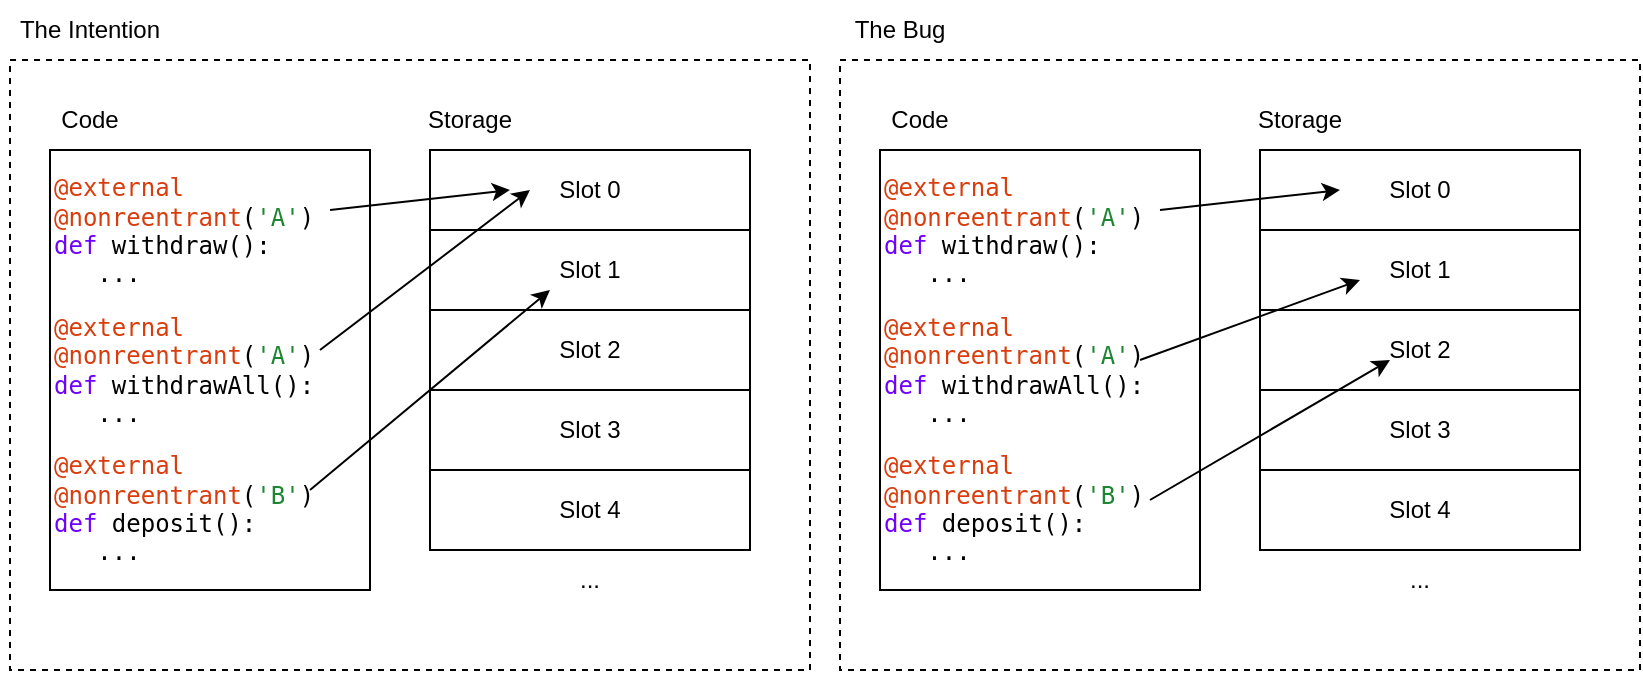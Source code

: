 <mxfile version="22.1.21" type="device">
  <diagram name="Page-1" id="G36I1ciaqv593En-_ECq">
    <mxGraphModel dx="1675" dy="998" grid="1" gridSize="10" guides="1" tooltips="1" connect="1" arrows="1" fold="1" page="1" pageScale="1" pageWidth="850" pageHeight="1100" math="0" shadow="0">
      <root>
        <mxCell id="0" />
        <mxCell id="1" parent="0" />
        <mxCell id="yfl_Qjb9PqZjb0idvXw_-15" value="" style="rounded=0;whiteSpace=wrap;html=1;fillColor=none;strokeColor=default;dashed=1;" vertex="1" parent="1">
          <mxGeometry x="10" y="50" width="400" height="305" as="geometry" />
        </mxCell>
        <mxCell id="yfl_Qjb9PqZjb0idvXw_-1" value="&lt;pre&gt;&lt;font color=&quot;#d93d0d&quot;&gt;@external&lt;br&gt;@nonreentrant&lt;/font&gt;(&lt;font color=&quot;#1e8533&quot;&gt;&#39;A&#39;&lt;/font&gt;)&lt;br&gt;&lt;font color=&quot;#6f00ff&quot;&gt;def&lt;/font&gt; withdraw():&lt;br&gt;   ...&lt;/pre&gt;&lt;pre&gt;&lt;pre style=&quot;border-color: var(--border-color);&quot;&gt;&lt;font style=&quot;border-color: var(--border-color);&quot; color=&quot;#d93d0d&quot;&gt;@external&lt;br style=&quot;border-color: var(--border-color);&quot;&gt;@nonreentrant&lt;/font&gt;(&lt;font style=&quot;border-color: var(--border-color);&quot; color=&quot;#1e8533&quot;&gt;&#39;A&#39;&lt;/font&gt;)&lt;br/&gt;&lt;font color=&quot;#6f00ff&quot;&gt;def&lt;/font&gt; withdrawAll():&lt;br/&gt;   ...&lt;/pre&gt;&lt;/pre&gt;&lt;pre&gt;&lt;pre style=&quot;border-color: var(--border-color);&quot;&gt;&lt;font style=&quot;border-color: var(--border-color);&quot; color=&quot;#d93d0d&quot;&gt;@external&lt;br style=&quot;border-color: var(--border-color);&quot;&gt;@nonreentrant&lt;/font&gt;(&lt;font style=&quot;border-color: var(--border-color);&quot; color=&quot;#1e8533&quot;&gt;&#39;B&#39;&lt;/font&gt;)&lt;br/&gt;&lt;font color=&quot;#6f00ff&quot;&gt;def&lt;/font&gt; deposit():&lt;br/&gt;   ...&lt;/pre&gt;&lt;/pre&gt;" style="rounded=0;whiteSpace=wrap;html=1;align=left;perimeterSpacing=0;" vertex="1" parent="1">
          <mxGeometry x="30" y="95" width="160" height="220" as="geometry" />
        </mxCell>
        <mxCell id="yfl_Qjb9PqZjb0idvXw_-2" value="Slot 0" style="rounded=0;whiteSpace=wrap;html=1;" vertex="1" parent="1">
          <mxGeometry x="220" y="95" width="160" height="40" as="geometry" />
        </mxCell>
        <mxCell id="yfl_Qjb9PqZjb0idvXw_-3" value="Code" style="text;html=1;strokeColor=none;fillColor=none;align=center;verticalAlign=middle;whiteSpace=wrap;rounded=0;" vertex="1" parent="1">
          <mxGeometry x="20" y="65" width="60" height="30" as="geometry" />
        </mxCell>
        <mxCell id="yfl_Qjb9PqZjb0idvXw_-5" value="Storage" style="text;html=1;strokeColor=none;fillColor=none;align=center;verticalAlign=middle;whiteSpace=wrap;rounded=0;" vertex="1" parent="1">
          <mxGeometry x="210" y="65" width="60" height="30" as="geometry" />
        </mxCell>
        <mxCell id="yfl_Qjb9PqZjb0idvXw_-6" value="Slot 1" style="rounded=0;whiteSpace=wrap;html=1;" vertex="1" parent="1">
          <mxGeometry x="220" y="135" width="160" height="40" as="geometry" />
        </mxCell>
        <mxCell id="yfl_Qjb9PqZjb0idvXw_-7" value="Slot 2" style="rounded=0;whiteSpace=wrap;html=1;" vertex="1" parent="1">
          <mxGeometry x="220" y="175" width="160" height="40" as="geometry" />
        </mxCell>
        <mxCell id="yfl_Qjb9PqZjb0idvXw_-8" value="Slot 3" style="rounded=0;whiteSpace=wrap;html=1;" vertex="1" parent="1">
          <mxGeometry x="220" y="215" width="160" height="40" as="geometry" />
        </mxCell>
        <mxCell id="yfl_Qjb9PqZjb0idvXw_-9" value="Slot 4" style="rounded=0;whiteSpace=wrap;html=1;" vertex="1" parent="1">
          <mxGeometry x="220" y="255" width="160" height="40" as="geometry" />
        </mxCell>
        <mxCell id="yfl_Qjb9PqZjb0idvXw_-10" value="..." style="text;html=1;strokeColor=none;fillColor=none;align=center;verticalAlign=middle;whiteSpace=wrap;rounded=0;" vertex="1" parent="1">
          <mxGeometry x="270" y="295" width="60" height="30" as="geometry" />
        </mxCell>
        <mxCell id="yfl_Qjb9PqZjb0idvXw_-12" value="" style="endArrow=classic;html=1;rounded=0;" edge="1" parent="1">
          <mxGeometry width="50" height="50" relative="1" as="geometry">
            <mxPoint x="170" y="125" as="sourcePoint" />
            <mxPoint x="260" y="115" as="targetPoint" />
          </mxGeometry>
        </mxCell>
        <mxCell id="yfl_Qjb9PqZjb0idvXw_-13" value="" style="endArrow=classic;html=1;rounded=0;" edge="1" parent="1">
          <mxGeometry width="50" height="50" relative="1" as="geometry">
            <mxPoint x="165" y="195" as="sourcePoint" />
            <mxPoint x="270" y="115" as="targetPoint" />
          </mxGeometry>
        </mxCell>
        <mxCell id="yfl_Qjb9PqZjb0idvXw_-14" value="" style="endArrow=classic;html=1;rounded=0;" edge="1" parent="1">
          <mxGeometry width="50" height="50" relative="1" as="geometry">
            <mxPoint x="160" y="265" as="sourcePoint" />
            <mxPoint x="280" y="165" as="targetPoint" />
          </mxGeometry>
        </mxCell>
        <mxCell id="yfl_Qjb9PqZjb0idvXw_-16" value="The Intention" style="text;html=1;strokeColor=none;fillColor=none;align=center;verticalAlign=middle;whiteSpace=wrap;rounded=0;" vertex="1" parent="1">
          <mxGeometry x="5" y="20" width="90" height="30" as="geometry" />
        </mxCell>
        <mxCell id="yfl_Qjb9PqZjb0idvXw_-18" value="" style="rounded=0;whiteSpace=wrap;html=1;fillColor=none;strokeColor=default;dashed=1;" vertex="1" parent="1">
          <mxGeometry x="425" y="50" width="400" height="305" as="geometry" />
        </mxCell>
        <mxCell id="yfl_Qjb9PqZjb0idvXw_-19" value="&lt;pre&gt;&lt;font color=&quot;#d93d0d&quot;&gt;@external&lt;br&gt;@nonreentrant&lt;/font&gt;(&lt;font color=&quot;#1e8533&quot;&gt;&#39;A&#39;&lt;/font&gt;)&lt;br&gt;&lt;font color=&quot;#6f00ff&quot;&gt;def&lt;/font&gt; withdraw():&lt;br&gt;   ...&lt;/pre&gt;&lt;pre&gt;&lt;pre style=&quot;border-color: var(--border-color);&quot;&gt;&lt;font style=&quot;border-color: var(--border-color);&quot; color=&quot;#d93d0d&quot;&gt;@external&lt;br style=&quot;border-color: var(--border-color);&quot;&gt;@nonreentrant&lt;/font&gt;(&lt;font style=&quot;border-color: var(--border-color);&quot; color=&quot;#1e8533&quot;&gt;&#39;A&#39;&lt;/font&gt;)&lt;br/&gt;&lt;font color=&quot;#6f00ff&quot;&gt;def&lt;/font&gt; withdrawAll():&lt;br/&gt;   ...&lt;/pre&gt;&lt;/pre&gt;&lt;pre&gt;&lt;pre style=&quot;border-color: var(--border-color);&quot;&gt;&lt;font style=&quot;border-color: var(--border-color);&quot; color=&quot;#d93d0d&quot;&gt;@external&lt;br style=&quot;border-color: var(--border-color);&quot;&gt;@nonreentrant&lt;/font&gt;(&lt;font style=&quot;border-color: var(--border-color);&quot; color=&quot;#1e8533&quot;&gt;&#39;B&#39;&lt;/font&gt;)&lt;br/&gt;&lt;font color=&quot;#6f00ff&quot;&gt;def&lt;/font&gt; deposit():&lt;br/&gt;   ...&lt;/pre&gt;&lt;/pre&gt;" style="rounded=0;whiteSpace=wrap;html=1;align=left;perimeterSpacing=0;" vertex="1" parent="1">
          <mxGeometry x="445" y="95" width="160" height="220" as="geometry" />
        </mxCell>
        <mxCell id="yfl_Qjb9PqZjb0idvXw_-20" value="Slot 0" style="rounded=0;whiteSpace=wrap;html=1;" vertex="1" parent="1">
          <mxGeometry x="635" y="95" width="160" height="40" as="geometry" />
        </mxCell>
        <mxCell id="yfl_Qjb9PqZjb0idvXw_-21" value="Code" style="text;html=1;strokeColor=none;fillColor=none;align=center;verticalAlign=middle;whiteSpace=wrap;rounded=0;" vertex="1" parent="1">
          <mxGeometry x="435" y="65" width="60" height="30" as="geometry" />
        </mxCell>
        <mxCell id="yfl_Qjb9PqZjb0idvXw_-22" value="Storage" style="text;html=1;strokeColor=none;fillColor=none;align=center;verticalAlign=middle;whiteSpace=wrap;rounded=0;" vertex="1" parent="1">
          <mxGeometry x="625" y="65" width="60" height="30" as="geometry" />
        </mxCell>
        <mxCell id="yfl_Qjb9PqZjb0idvXw_-23" value="Slot 1" style="rounded=0;whiteSpace=wrap;html=1;" vertex="1" parent="1">
          <mxGeometry x="635" y="135" width="160" height="40" as="geometry" />
        </mxCell>
        <mxCell id="yfl_Qjb9PqZjb0idvXw_-24" value="Slot 2" style="rounded=0;whiteSpace=wrap;html=1;" vertex="1" parent="1">
          <mxGeometry x="635" y="175" width="160" height="40" as="geometry" />
        </mxCell>
        <mxCell id="yfl_Qjb9PqZjb0idvXw_-25" value="Slot 3" style="rounded=0;whiteSpace=wrap;html=1;" vertex="1" parent="1">
          <mxGeometry x="635" y="215" width="160" height="40" as="geometry" />
        </mxCell>
        <mxCell id="yfl_Qjb9PqZjb0idvXw_-26" value="Slot 4" style="rounded=0;whiteSpace=wrap;html=1;" vertex="1" parent="1">
          <mxGeometry x="635" y="255" width="160" height="40" as="geometry" />
        </mxCell>
        <mxCell id="yfl_Qjb9PqZjb0idvXw_-27" value="..." style="text;html=1;strokeColor=none;fillColor=none;align=center;verticalAlign=middle;whiteSpace=wrap;rounded=0;" vertex="1" parent="1">
          <mxGeometry x="685" y="295" width="60" height="30" as="geometry" />
        </mxCell>
        <mxCell id="yfl_Qjb9PqZjb0idvXw_-28" value="" style="endArrow=classic;html=1;rounded=0;" edge="1" parent="1">
          <mxGeometry width="50" height="50" relative="1" as="geometry">
            <mxPoint x="585" y="125" as="sourcePoint" />
            <mxPoint x="675" y="115" as="targetPoint" />
          </mxGeometry>
        </mxCell>
        <mxCell id="yfl_Qjb9PqZjb0idvXw_-29" value="" style="endArrow=classic;html=1;rounded=0;" edge="1" parent="1">
          <mxGeometry width="50" height="50" relative="1" as="geometry">
            <mxPoint x="575" y="200" as="sourcePoint" />
            <mxPoint x="685" y="160" as="targetPoint" />
          </mxGeometry>
        </mxCell>
        <mxCell id="yfl_Qjb9PqZjb0idvXw_-30" value="" style="endArrow=classic;html=1;rounded=0;" edge="1" parent="1">
          <mxGeometry width="50" height="50" relative="1" as="geometry">
            <mxPoint x="580" y="270" as="sourcePoint" />
            <mxPoint x="700" y="200" as="targetPoint" />
          </mxGeometry>
        </mxCell>
        <mxCell id="yfl_Qjb9PqZjb0idvXw_-31" value="The Bug" style="text;html=1;strokeColor=none;fillColor=none;align=center;verticalAlign=middle;whiteSpace=wrap;rounded=0;" vertex="1" parent="1">
          <mxGeometry x="410" y="20" width="90" height="30" as="geometry" />
        </mxCell>
      </root>
    </mxGraphModel>
  </diagram>
</mxfile>
